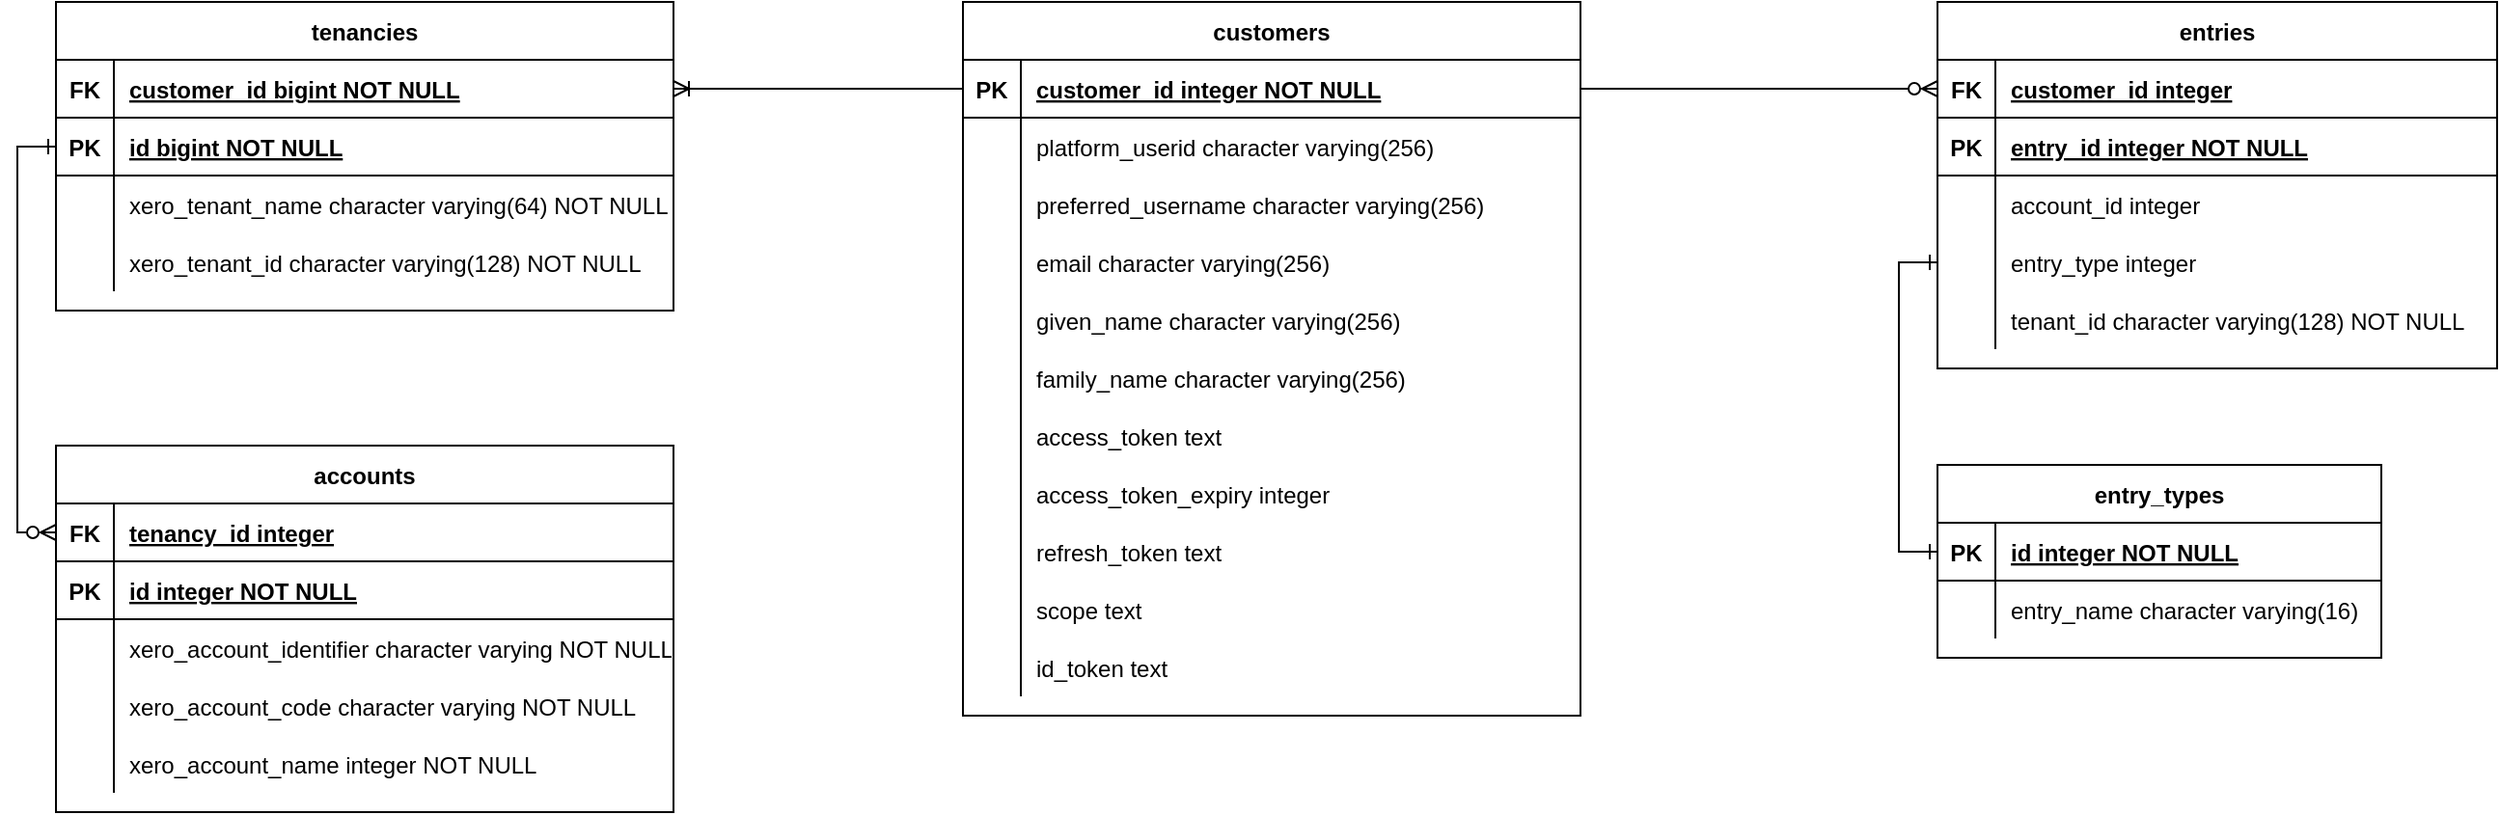 <mxfile version="17.1.3" type="github">
  <diagram id="R2lEEEUBdFMjLlhIrx00" name="Page-1">
    <mxGraphModel dx="3216" dy="1030" grid="1" gridSize="10" guides="1" tooltips="1" connect="1" arrows="1" fold="1" page="1" pageScale="1" pageWidth="850" pageHeight="1100" math="0" shadow="0" extFonts="Permanent Marker^https://fonts.googleapis.com/css?family=Permanent+Marker">
      <root>
        <mxCell id="0" />
        <mxCell id="1" parent="0" />
        <mxCell id="zJTIiP5J4JBJKM2NK6zx-117" value="accounts" style="shape=table;startSize=30;container=1;collapsible=1;childLayout=tableLayout;fixedRows=1;rowLines=0;fontStyle=1;align=center;resizeLast=1;" vertex="1" parent="1">
          <mxGeometry x="-840" y="310" width="320" height="190" as="geometry" />
        </mxCell>
        <mxCell id="zJTIiP5J4JBJKM2NK6zx-118" value="" style="shape=tableRow;horizontal=0;startSize=0;swimlaneHead=0;swimlaneBody=0;fillColor=none;collapsible=0;dropTarget=0;points=[[0,0.5],[1,0.5]];portConstraint=eastwest;top=0;left=0;right=0;bottom=1;" vertex="1" parent="zJTIiP5J4JBJKM2NK6zx-117">
          <mxGeometry y="30" width="320" height="30" as="geometry" />
        </mxCell>
        <mxCell id="zJTIiP5J4JBJKM2NK6zx-119" value="FK" style="shape=partialRectangle;overflow=hidden;connectable=0;fillColor=none;top=0;left=0;bottom=0;right=0;fontStyle=1;" vertex="1" parent="zJTIiP5J4JBJKM2NK6zx-118">
          <mxGeometry width="30" height="30" as="geometry">
            <mxRectangle width="30" height="30" as="alternateBounds" />
          </mxGeometry>
        </mxCell>
        <mxCell id="zJTIiP5J4JBJKM2NK6zx-120" value="tenancy_id integer" style="shape=partialRectangle;overflow=hidden;connectable=0;fillColor=none;align=left;top=0;left=0;bottom=0;right=0;spacingLeft=6;fontStyle=5;" vertex="1" parent="zJTIiP5J4JBJKM2NK6zx-118">
          <mxGeometry x="30" width="290" height="30" as="geometry">
            <mxRectangle width="290" height="30" as="alternateBounds" />
          </mxGeometry>
        </mxCell>
        <mxCell id="zJTIiP5J4JBJKM2NK6zx-121" value="" style="shape=tableRow;horizontal=0;startSize=0;swimlaneHead=0;swimlaneBody=0;fillColor=none;collapsible=0;dropTarget=0;points=[[0,0.5],[1,0.5]];portConstraint=eastwest;top=0;left=0;right=0;bottom=1;" vertex="1" parent="zJTIiP5J4JBJKM2NK6zx-117">
          <mxGeometry y="60" width="320" height="30" as="geometry" />
        </mxCell>
        <mxCell id="zJTIiP5J4JBJKM2NK6zx-122" value="PK" style="shape=partialRectangle;overflow=hidden;connectable=0;fillColor=none;top=0;left=0;bottom=0;right=0;fontStyle=1;" vertex="1" parent="zJTIiP5J4JBJKM2NK6zx-121">
          <mxGeometry width="30" height="30" as="geometry">
            <mxRectangle width="30" height="30" as="alternateBounds" />
          </mxGeometry>
        </mxCell>
        <mxCell id="zJTIiP5J4JBJKM2NK6zx-123" value="id integer NOT NULL" style="shape=partialRectangle;overflow=hidden;connectable=0;fillColor=none;align=left;top=0;left=0;bottom=0;right=0;spacingLeft=6;fontStyle=5;" vertex="1" parent="zJTIiP5J4JBJKM2NK6zx-121">
          <mxGeometry x="30" width="290" height="30" as="geometry">
            <mxRectangle width="290" height="30" as="alternateBounds" />
          </mxGeometry>
        </mxCell>
        <mxCell id="zJTIiP5J4JBJKM2NK6zx-124" value="" style="shape=tableRow;horizontal=0;startSize=0;swimlaneHead=0;swimlaneBody=0;fillColor=none;collapsible=0;dropTarget=0;points=[[0,0.5],[1,0.5]];portConstraint=eastwest;top=0;left=0;right=0;bottom=0;" vertex="1" parent="zJTIiP5J4JBJKM2NK6zx-117">
          <mxGeometry y="90" width="320" height="30" as="geometry" />
        </mxCell>
        <mxCell id="zJTIiP5J4JBJKM2NK6zx-125" value="" style="shape=partialRectangle;overflow=hidden;connectable=0;fillColor=none;top=0;left=0;bottom=0;right=0;" vertex="1" parent="zJTIiP5J4JBJKM2NK6zx-124">
          <mxGeometry width="30" height="30" as="geometry">
            <mxRectangle width="30" height="30" as="alternateBounds" />
          </mxGeometry>
        </mxCell>
        <mxCell id="zJTIiP5J4JBJKM2NK6zx-126" value="xero_account_identifier character varying NOT NULL" style="shape=partialRectangle;overflow=hidden;connectable=0;fillColor=none;align=left;top=0;left=0;bottom=0;right=0;spacingLeft=6;" vertex="1" parent="zJTIiP5J4JBJKM2NK6zx-124">
          <mxGeometry x="30" width="290" height="30" as="geometry">
            <mxRectangle width="290" height="30" as="alternateBounds" />
          </mxGeometry>
        </mxCell>
        <mxCell id="zJTIiP5J4JBJKM2NK6zx-127" value="" style="shape=tableRow;horizontal=0;startSize=0;swimlaneHead=0;swimlaneBody=0;fillColor=none;collapsible=0;dropTarget=0;points=[[0,0.5],[1,0.5]];portConstraint=eastwest;top=0;left=0;right=0;bottom=0;" vertex="1" parent="zJTIiP5J4JBJKM2NK6zx-117">
          <mxGeometry y="120" width="320" height="30" as="geometry" />
        </mxCell>
        <mxCell id="zJTIiP5J4JBJKM2NK6zx-128" value="" style="shape=partialRectangle;overflow=hidden;connectable=0;fillColor=none;top=0;left=0;bottom=0;right=0;" vertex="1" parent="zJTIiP5J4JBJKM2NK6zx-127">
          <mxGeometry width="30" height="30" as="geometry">
            <mxRectangle width="30" height="30" as="alternateBounds" />
          </mxGeometry>
        </mxCell>
        <mxCell id="zJTIiP5J4JBJKM2NK6zx-129" value="xero_account_code character varying NOT NULL" style="shape=partialRectangle;overflow=hidden;connectable=0;fillColor=none;align=left;top=0;left=0;bottom=0;right=0;spacingLeft=6;" vertex="1" parent="zJTIiP5J4JBJKM2NK6zx-127">
          <mxGeometry x="30" width="290" height="30" as="geometry">
            <mxRectangle width="290" height="30" as="alternateBounds" />
          </mxGeometry>
        </mxCell>
        <mxCell id="zJTIiP5J4JBJKM2NK6zx-130" value="" style="shape=tableRow;horizontal=0;startSize=0;swimlaneHead=0;swimlaneBody=0;fillColor=none;collapsible=0;dropTarget=0;points=[[0,0.5],[1,0.5]];portConstraint=eastwest;top=0;left=0;right=0;bottom=0;" vertex="1" parent="zJTIiP5J4JBJKM2NK6zx-117">
          <mxGeometry y="150" width="320" height="30" as="geometry" />
        </mxCell>
        <mxCell id="zJTIiP5J4JBJKM2NK6zx-131" value="" style="shape=partialRectangle;overflow=hidden;connectable=0;fillColor=none;top=0;left=0;bottom=0;right=0;" vertex="1" parent="zJTIiP5J4JBJKM2NK6zx-130">
          <mxGeometry width="30" height="30" as="geometry">
            <mxRectangle width="30" height="30" as="alternateBounds" />
          </mxGeometry>
        </mxCell>
        <mxCell id="zJTIiP5J4JBJKM2NK6zx-132" value="xero_account_name integer NOT NULL" style="shape=partialRectangle;overflow=hidden;connectable=0;fillColor=none;align=left;top=0;left=0;bottom=0;right=0;spacingLeft=6;" vertex="1" parent="zJTIiP5J4JBJKM2NK6zx-130">
          <mxGeometry x="30" width="290" height="30" as="geometry">
            <mxRectangle width="290" height="30" as="alternateBounds" />
          </mxGeometry>
        </mxCell>
        <mxCell id="zJTIiP5J4JBJKM2NK6zx-133" value="customers" style="shape=table;startSize=30;container=1;collapsible=1;childLayout=tableLayout;fixedRows=1;rowLines=0;fontStyle=1;align=center;resizeLast=1;" vertex="1" parent="1">
          <mxGeometry x="-370" y="80" width="320" height="370" as="geometry" />
        </mxCell>
        <mxCell id="zJTIiP5J4JBJKM2NK6zx-134" value="" style="shape=tableRow;horizontal=0;startSize=0;swimlaneHead=0;swimlaneBody=0;fillColor=none;collapsible=0;dropTarget=0;points=[[0,0.5],[1,0.5]];portConstraint=eastwest;top=0;left=0;right=0;bottom=1;" vertex="1" parent="zJTIiP5J4JBJKM2NK6zx-133">
          <mxGeometry y="30" width="320" height="30" as="geometry" />
        </mxCell>
        <mxCell id="zJTIiP5J4JBJKM2NK6zx-135" value="PK" style="shape=partialRectangle;overflow=hidden;connectable=0;fillColor=none;top=0;left=0;bottom=0;right=0;fontStyle=1;" vertex="1" parent="zJTIiP5J4JBJKM2NK6zx-134">
          <mxGeometry width="30" height="30" as="geometry">
            <mxRectangle width="30" height="30" as="alternateBounds" />
          </mxGeometry>
        </mxCell>
        <mxCell id="zJTIiP5J4JBJKM2NK6zx-136" value="customer_id integer NOT NULL" style="shape=partialRectangle;overflow=hidden;connectable=0;fillColor=none;align=left;top=0;left=0;bottom=0;right=0;spacingLeft=6;fontStyle=5;" vertex="1" parent="zJTIiP5J4JBJKM2NK6zx-134">
          <mxGeometry x="30" width="290" height="30" as="geometry">
            <mxRectangle width="290" height="30" as="alternateBounds" />
          </mxGeometry>
        </mxCell>
        <mxCell id="zJTIiP5J4JBJKM2NK6zx-137" value="" style="shape=tableRow;horizontal=0;startSize=0;swimlaneHead=0;swimlaneBody=0;fillColor=none;collapsible=0;dropTarget=0;points=[[0,0.5],[1,0.5]];portConstraint=eastwest;top=0;left=0;right=0;bottom=0;" vertex="1" parent="zJTIiP5J4JBJKM2NK6zx-133">
          <mxGeometry y="60" width="320" height="30" as="geometry" />
        </mxCell>
        <mxCell id="zJTIiP5J4JBJKM2NK6zx-138" value="" style="shape=partialRectangle;overflow=hidden;connectable=0;fillColor=none;top=0;left=0;bottom=0;right=0;" vertex="1" parent="zJTIiP5J4JBJKM2NK6zx-137">
          <mxGeometry width="30" height="30" as="geometry">
            <mxRectangle width="30" height="30" as="alternateBounds" />
          </mxGeometry>
        </mxCell>
        <mxCell id="zJTIiP5J4JBJKM2NK6zx-139" value="platform_userid character varying(256)" style="shape=partialRectangle;overflow=hidden;connectable=0;fillColor=none;align=left;top=0;left=0;bottom=0;right=0;spacingLeft=6;" vertex="1" parent="zJTIiP5J4JBJKM2NK6zx-137">
          <mxGeometry x="30" width="290" height="30" as="geometry">
            <mxRectangle width="290" height="30" as="alternateBounds" />
          </mxGeometry>
        </mxCell>
        <mxCell id="zJTIiP5J4JBJKM2NK6zx-140" value="" style="shape=tableRow;horizontal=0;startSize=0;swimlaneHead=0;swimlaneBody=0;fillColor=none;collapsible=0;dropTarget=0;points=[[0,0.5],[1,0.5]];portConstraint=eastwest;top=0;left=0;right=0;bottom=0;" vertex="1" parent="zJTIiP5J4JBJKM2NK6zx-133">
          <mxGeometry y="90" width="320" height="30" as="geometry" />
        </mxCell>
        <mxCell id="zJTIiP5J4JBJKM2NK6zx-141" value="" style="shape=partialRectangle;overflow=hidden;connectable=0;fillColor=none;top=0;left=0;bottom=0;right=0;" vertex="1" parent="zJTIiP5J4JBJKM2NK6zx-140">
          <mxGeometry width="30" height="30" as="geometry">
            <mxRectangle width="30" height="30" as="alternateBounds" />
          </mxGeometry>
        </mxCell>
        <mxCell id="zJTIiP5J4JBJKM2NK6zx-142" value="preferred_username character varying(256)" style="shape=partialRectangle;overflow=hidden;connectable=0;fillColor=none;align=left;top=0;left=0;bottom=0;right=0;spacingLeft=6;" vertex="1" parent="zJTIiP5J4JBJKM2NK6zx-140">
          <mxGeometry x="30" width="290" height="30" as="geometry">
            <mxRectangle width="290" height="30" as="alternateBounds" />
          </mxGeometry>
        </mxCell>
        <mxCell id="zJTIiP5J4JBJKM2NK6zx-143" value="" style="shape=tableRow;horizontal=0;startSize=0;swimlaneHead=0;swimlaneBody=0;fillColor=none;collapsible=0;dropTarget=0;points=[[0,0.5],[1,0.5]];portConstraint=eastwest;top=0;left=0;right=0;bottom=0;" vertex="1" parent="zJTIiP5J4JBJKM2NK6zx-133">
          <mxGeometry y="120" width="320" height="30" as="geometry" />
        </mxCell>
        <mxCell id="zJTIiP5J4JBJKM2NK6zx-144" value="" style="shape=partialRectangle;overflow=hidden;connectable=0;fillColor=none;top=0;left=0;bottom=0;right=0;" vertex="1" parent="zJTIiP5J4JBJKM2NK6zx-143">
          <mxGeometry width="30" height="30" as="geometry">
            <mxRectangle width="30" height="30" as="alternateBounds" />
          </mxGeometry>
        </mxCell>
        <mxCell id="zJTIiP5J4JBJKM2NK6zx-145" value="email character varying(256)" style="shape=partialRectangle;overflow=hidden;connectable=0;fillColor=none;align=left;top=0;left=0;bottom=0;right=0;spacingLeft=6;" vertex="1" parent="zJTIiP5J4JBJKM2NK6zx-143">
          <mxGeometry x="30" width="290" height="30" as="geometry">
            <mxRectangle width="290" height="30" as="alternateBounds" />
          </mxGeometry>
        </mxCell>
        <mxCell id="zJTIiP5J4JBJKM2NK6zx-146" value="" style="shape=tableRow;horizontal=0;startSize=0;swimlaneHead=0;swimlaneBody=0;fillColor=none;collapsible=0;dropTarget=0;points=[[0,0.5],[1,0.5]];portConstraint=eastwest;top=0;left=0;right=0;bottom=0;" vertex="1" parent="zJTIiP5J4JBJKM2NK6zx-133">
          <mxGeometry y="150" width="320" height="30" as="geometry" />
        </mxCell>
        <mxCell id="zJTIiP5J4JBJKM2NK6zx-147" value="" style="shape=partialRectangle;overflow=hidden;connectable=0;fillColor=none;top=0;left=0;bottom=0;right=0;" vertex="1" parent="zJTIiP5J4JBJKM2NK6zx-146">
          <mxGeometry width="30" height="30" as="geometry">
            <mxRectangle width="30" height="30" as="alternateBounds" />
          </mxGeometry>
        </mxCell>
        <mxCell id="zJTIiP5J4JBJKM2NK6zx-148" value="given_name character varying(256)" style="shape=partialRectangle;overflow=hidden;connectable=0;fillColor=none;align=left;top=0;left=0;bottom=0;right=0;spacingLeft=6;" vertex="1" parent="zJTIiP5J4JBJKM2NK6zx-146">
          <mxGeometry x="30" width="290" height="30" as="geometry">
            <mxRectangle width="290" height="30" as="alternateBounds" />
          </mxGeometry>
        </mxCell>
        <mxCell id="zJTIiP5J4JBJKM2NK6zx-149" value="" style="shape=tableRow;horizontal=0;startSize=0;swimlaneHead=0;swimlaneBody=0;fillColor=none;collapsible=0;dropTarget=0;points=[[0,0.5],[1,0.5]];portConstraint=eastwest;top=0;left=0;right=0;bottom=0;" vertex="1" parent="zJTIiP5J4JBJKM2NK6zx-133">
          <mxGeometry y="180" width="320" height="30" as="geometry" />
        </mxCell>
        <mxCell id="zJTIiP5J4JBJKM2NK6zx-150" value="" style="shape=partialRectangle;overflow=hidden;connectable=0;fillColor=none;top=0;left=0;bottom=0;right=0;" vertex="1" parent="zJTIiP5J4JBJKM2NK6zx-149">
          <mxGeometry width="30" height="30" as="geometry">
            <mxRectangle width="30" height="30" as="alternateBounds" />
          </mxGeometry>
        </mxCell>
        <mxCell id="zJTIiP5J4JBJKM2NK6zx-151" value="family_name character varying(256)" style="shape=partialRectangle;overflow=hidden;connectable=0;fillColor=none;align=left;top=0;left=0;bottom=0;right=0;spacingLeft=6;" vertex="1" parent="zJTIiP5J4JBJKM2NK6zx-149">
          <mxGeometry x="30" width="290" height="30" as="geometry">
            <mxRectangle width="290" height="30" as="alternateBounds" />
          </mxGeometry>
        </mxCell>
        <mxCell id="zJTIiP5J4JBJKM2NK6zx-152" value="" style="shape=tableRow;horizontal=0;startSize=0;swimlaneHead=0;swimlaneBody=0;fillColor=none;collapsible=0;dropTarget=0;points=[[0,0.5],[1,0.5]];portConstraint=eastwest;top=0;left=0;right=0;bottom=0;" vertex="1" parent="zJTIiP5J4JBJKM2NK6zx-133">
          <mxGeometry y="210" width="320" height="30" as="geometry" />
        </mxCell>
        <mxCell id="zJTIiP5J4JBJKM2NK6zx-153" value="" style="shape=partialRectangle;overflow=hidden;connectable=0;fillColor=none;top=0;left=0;bottom=0;right=0;" vertex="1" parent="zJTIiP5J4JBJKM2NK6zx-152">
          <mxGeometry width="30" height="30" as="geometry">
            <mxRectangle width="30" height="30" as="alternateBounds" />
          </mxGeometry>
        </mxCell>
        <mxCell id="zJTIiP5J4JBJKM2NK6zx-154" value="access_token text" style="shape=partialRectangle;overflow=hidden;connectable=0;fillColor=none;align=left;top=0;left=0;bottom=0;right=0;spacingLeft=6;" vertex="1" parent="zJTIiP5J4JBJKM2NK6zx-152">
          <mxGeometry x="30" width="290" height="30" as="geometry">
            <mxRectangle width="290" height="30" as="alternateBounds" />
          </mxGeometry>
        </mxCell>
        <mxCell id="zJTIiP5J4JBJKM2NK6zx-155" value="" style="shape=tableRow;horizontal=0;startSize=0;swimlaneHead=0;swimlaneBody=0;fillColor=none;collapsible=0;dropTarget=0;points=[[0,0.5],[1,0.5]];portConstraint=eastwest;top=0;left=0;right=0;bottom=0;" vertex="1" parent="zJTIiP5J4JBJKM2NK6zx-133">
          <mxGeometry y="240" width="320" height="30" as="geometry" />
        </mxCell>
        <mxCell id="zJTIiP5J4JBJKM2NK6zx-156" value="" style="shape=partialRectangle;overflow=hidden;connectable=0;fillColor=none;top=0;left=0;bottom=0;right=0;" vertex="1" parent="zJTIiP5J4JBJKM2NK6zx-155">
          <mxGeometry width="30" height="30" as="geometry">
            <mxRectangle width="30" height="30" as="alternateBounds" />
          </mxGeometry>
        </mxCell>
        <mxCell id="zJTIiP5J4JBJKM2NK6zx-157" value="access_token_expiry integer" style="shape=partialRectangle;overflow=hidden;connectable=0;fillColor=none;align=left;top=0;left=0;bottom=0;right=0;spacingLeft=6;" vertex="1" parent="zJTIiP5J4JBJKM2NK6zx-155">
          <mxGeometry x="30" width="290" height="30" as="geometry">
            <mxRectangle width="290" height="30" as="alternateBounds" />
          </mxGeometry>
        </mxCell>
        <mxCell id="zJTIiP5J4JBJKM2NK6zx-158" value="" style="shape=tableRow;horizontal=0;startSize=0;swimlaneHead=0;swimlaneBody=0;fillColor=none;collapsible=0;dropTarget=0;points=[[0,0.5],[1,0.5]];portConstraint=eastwest;top=0;left=0;right=0;bottom=0;" vertex="1" parent="zJTIiP5J4JBJKM2NK6zx-133">
          <mxGeometry y="270" width="320" height="30" as="geometry" />
        </mxCell>
        <mxCell id="zJTIiP5J4JBJKM2NK6zx-159" value="" style="shape=partialRectangle;overflow=hidden;connectable=0;fillColor=none;top=0;left=0;bottom=0;right=0;" vertex="1" parent="zJTIiP5J4JBJKM2NK6zx-158">
          <mxGeometry width="30" height="30" as="geometry">
            <mxRectangle width="30" height="30" as="alternateBounds" />
          </mxGeometry>
        </mxCell>
        <mxCell id="zJTIiP5J4JBJKM2NK6zx-160" value="refresh_token text" style="shape=partialRectangle;overflow=hidden;connectable=0;fillColor=none;align=left;top=0;left=0;bottom=0;right=0;spacingLeft=6;" vertex="1" parent="zJTIiP5J4JBJKM2NK6zx-158">
          <mxGeometry x="30" width="290" height="30" as="geometry">
            <mxRectangle width="290" height="30" as="alternateBounds" />
          </mxGeometry>
        </mxCell>
        <mxCell id="zJTIiP5J4JBJKM2NK6zx-161" value="" style="shape=tableRow;horizontal=0;startSize=0;swimlaneHead=0;swimlaneBody=0;fillColor=none;collapsible=0;dropTarget=0;points=[[0,0.5],[1,0.5]];portConstraint=eastwest;top=0;left=0;right=0;bottom=0;" vertex="1" parent="zJTIiP5J4JBJKM2NK6zx-133">
          <mxGeometry y="300" width="320" height="30" as="geometry" />
        </mxCell>
        <mxCell id="zJTIiP5J4JBJKM2NK6zx-162" value="" style="shape=partialRectangle;overflow=hidden;connectable=0;fillColor=none;top=0;left=0;bottom=0;right=0;" vertex="1" parent="zJTIiP5J4JBJKM2NK6zx-161">
          <mxGeometry width="30" height="30" as="geometry">
            <mxRectangle width="30" height="30" as="alternateBounds" />
          </mxGeometry>
        </mxCell>
        <mxCell id="zJTIiP5J4JBJKM2NK6zx-163" value="scope text" style="shape=partialRectangle;overflow=hidden;connectable=0;fillColor=none;align=left;top=0;left=0;bottom=0;right=0;spacingLeft=6;" vertex="1" parent="zJTIiP5J4JBJKM2NK6zx-161">
          <mxGeometry x="30" width="290" height="30" as="geometry">
            <mxRectangle width="290" height="30" as="alternateBounds" />
          </mxGeometry>
        </mxCell>
        <mxCell id="zJTIiP5J4JBJKM2NK6zx-164" value="" style="shape=tableRow;horizontal=0;startSize=0;swimlaneHead=0;swimlaneBody=0;fillColor=none;collapsible=0;dropTarget=0;points=[[0,0.5],[1,0.5]];portConstraint=eastwest;top=0;left=0;right=0;bottom=0;" vertex="1" parent="zJTIiP5J4JBJKM2NK6zx-133">
          <mxGeometry y="330" width="320" height="30" as="geometry" />
        </mxCell>
        <mxCell id="zJTIiP5J4JBJKM2NK6zx-165" value="" style="shape=partialRectangle;overflow=hidden;connectable=0;fillColor=none;top=0;left=0;bottom=0;right=0;" vertex="1" parent="zJTIiP5J4JBJKM2NK6zx-164">
          <mxGeometry width="30" height="30" as="geometry">
            <mxRectangle width="30" height="30" as="alternateBounds" />
          </mxGeometry>
        </mxCell>
        <mxCell id="zJTIiP5J4JBJKM2NK6zx-166" value="id_token text" style="shape=partialRectangle;overflow=hidden;connectable=0;fillColor=none;align=left;top=0;left=0;bottom=0;right=0;spacingLeft=6;" vertex="1" parent="zJTIiP5J4JBJKM2NK6zx-164">
          <mxGeometry x="30" width="290" height="30" as="geometry">
            <mxRectangle width="290" height="30" as="alternateBounds" />
          </mxGeometry>
        </mxCell>
        <mxCell id="zJTIiP5J4JBJKM2NK6zx-167" value="entries" style="shape=table;startSize=30;container=1;collapsible=1;childLayout=tableLayout;fixedRows=1;rowLines=0;fontStyle=1;align=center;resizeLast=1;" vertex="1" parent="1">
          <mxGeometry x="135" y="80" width="290" height="190" as="geometry" />
        </mxCell>
        <mxCell id="zJTIiP5J4JBJKM2NK6zx-168" value="" style="shape=tableRow;horizontal=0;startSize=0;swimlaneHead=0;swimlaneBody=0;fillColor=none;collapsible=0;dropTarget=0;points=[[0,0.5],[1,0.5]];portConstraint=eastwest;top=0;left=0;right=0;bottom=1;" vertex="1" parent="zJTIiP5J4JBJKM2NK6zx-167">
          <mxGeometry y="30" width="290" height="30" as="geometry" />
        </mxCell>
        <mxCell id="zJTIiP5J4JBJKM2NK6zx-169" value="FK" style="shape=partialRectangle;overflow=hidden;connectable=0;fillColor=none;top=0;left=0;bottom=0;right=0;fontStyle=1;" vertex="1" parent="zJTIiP5J4JBJKM2NK6zx-168">
          <mxGeometry width="30" height="30" as="geometry">
            <mxRectangle width="30" height="30" as="alternateBounds" />
          </mxGeometry>
        </mxCell>
        <mxCell id="zJTIiP5J4JBJKM2NK6zx-170" value="customer_id integer" style="shape=partialRectangle;overflow=hidden;connectable=0;fillColor=none;align=left;top=0;left=0;bottom=0;right=0;spacingLeft=6;fontStyle=5;" vertex="1" parent="zJTIiP5J4JBJKM2NK6zx-168">
          <mxGeometry x="30" width="260" height="30" as="geometry">
            <mxRectangle width="260" height="30" as="alternateBounds" />
          </mxGeometry>
        </mxCell>
        <mxCell id="zJTIiP5J4JBJKM2NK6zx-171" value="" style="shape=tableRow;horizontal=0;startSize=0;swimlaneHead=0;swimlaneBody=0;fillColor=none;collapsible=0;dropTarget=0;points=[[0,0.5],[1,0.5]];portConstraint=eastwest;top=0;left=0;right=0;bottom=1;" vertex="1" parent="zJTIiP5J4JBJKM2NK6zx-167">
          <mxGeometry y="60" width="290" height="30" as="geometry" />
        </mxCell>
        <mxCell id="zJTIiP5J4JBJKM2NK6zx-172" value="PK" style="shape=partialRectangle;overflow=hidden;connectable=0;fillColor=none;top=0;left=0;bottom=0;right=0;fontStyle=1;" vertex="1" parent="zJTIiP5J4JBJKM2NK6zx-171">
          <mxGeometry width="30" height="30" as="geometry">
            <mxRectangle width="30" height="30" as="alternateBounds" />
          </mxGeometry>
        </mxCell>
        <mxCell id="zJTIiP5J4JBJKM2NK6zx-173" value="entry_id integer NOT NULL" style="shape=partialRectangle;overflow=hidden;connectable=0;fillColor=none;align=left;top=0;left=0;bottom=0;right=0;spacingLeft=6;fontStyle=5;" vertex="1" parent="zJTIiP5J4JBJKM2NK6zx-171">
          <mxGeometry x="30" width="260" height="30" as="geometry">
            <mxRectangle width="260" height="30" as="alternateBounds" />
          </mxGeometry>
        </mxCell>
        <mxCell id="zJTIiP5J4JBJKM2NK6zx-174" value="" style="shape=tableRow;horizontal=0;startSize=0;swimlaneHead=0;swimlaneBody=0;fillColor=none;collapsible=0;dropTarget=0;points=[[0,0.5],[1,0.5]];portConstraint=eastwest;top=0;left=0;right=0;bottom=0;" vertex="1" parent="zJTIiP5J4JBJKM2NK6zx-167">
          <mxGeometry y="90" width="290" height="30" as="geometry" />
        </mxCell>
        <mxCell id="zJTIiP5J4JBJKM2NK6zx-175" value="" style="shape=partialRectangle;overflow=hidden;connectable=0;fillColor=none;top=0;left=0;bottom=0;right=0;" vertex="1" parent="zJTIiP5J4JBJKM2NK6zx-174">
          <mxGeometry width="30" height="30" as="geometry">
            <mxRectangle width="30" height="30" as="alternateBounds" />
          </mxGeometry>
        </mxCell>
        <mxCell id="zJTIiP5J4JBJKM2NK6zx-176" value="account_id integer" style="shape=partialRectangle;overflow=hidden;connectable=0;fillColor=none;align=left;top=0;left=0;bottom=0;right=0;spacingLeft=6;" vertex="1" parent="zJTIiP5J4JBJKM2NK6zx-174">
          <mxGeometry x="30" width="260" height="30" as="geometry">
            <mxRectangle width="260" height="30" as="alternateBounds" />
          </mxGeometry>
        </mxCell>
        <mxCell id="zJTIiP5J4JBJKM2NK6zx-177" value="" style="shape=tableRow;horizontal=0;startSize=0;swimlaneHead=0;swimlaneBody=0;fillColor=none;collapsible=0;dropTarget=0;points=[[0,0.5],[1,0.5]];portConstraint=eastwest;top=0;left=0;right=0;bottom=0;" vertex="1" parent="zJTIiP5J4JBJKM2NK6zx-167">
          <mxGeometry y="120" width="290" height="30" as="geometry" />
        </mxCell>
        <mxCell id="zJTIiP5J4JBJKM2NK6zx-178" value="" style="shape=partialRectangle;overflow=hidden;connectable=0;fillColor=none;top=0;left=0;bottom=0;right=0;" vertex="1" parent="zJTIiP5J4JBJKM2NK6zx-177">
          <mxGeometry width="30" height="30" as="geometry">
            <mxRectangle width="30" height="30" as="alternateBounds" />
          </mxGeometry>
        </mxCell>
        <mxCell id="zJTIiP5J4JBJKM2NK6zx-179" value="entry_type integer" style="shape=partialRectangle;overflow=hidden;connectable=0;fillColor=none;align=left;top=0;left=0;bottom=0;right=0;spacingLeft=6;" vertex="1" parent="zJTIiP5J4JBJKM2NK6zx-177">
          <mxGeometry x="30" width="260" height="30" as="geometry">
            <mxRectangle width="260" height="30" as="alternateBounds" />
          </mxGeometry>
        </mxCell>
        <mxCell id="zJTIiP5J4JBJKM2NK6zx-180" value="" style="shape=tableRow;horizontal=0;startSize=0;swimlaneHead=0;swimlaneBody=0;fillColor=none;collapsible=0;dropTarget=0;points=[[0,0.5],[1,0.5]];portConstraint=eastwest;top=0;left=0;right=0;bottom=0;" vertex="1" parent="zJTIiP5J4JBJKM2NK6zx-167">
          <mxGeometry y="150" width="290" height="30" as="geometry" />
        </mxCell>
        <mxCell id="zJTIiP5J4JBJKM2NK6zx-181" value="" style="shape=partialRectangle;overflow=hidden;connectable=0;fillColor=none;top=0;left=0;bottom=0;right=0;" vertex="1" parent="zJTIiP5J4JBJKM2NK6zx-180">
          <mxGeometry width="30" height="30" as="geometry">
            <mxRectangle width="30" height="30" as="alternateBounds" />
          </mxGeometry>
        </mxCell>
        <mxCell id="zJTIiP5J4JBJKM2NK6zx-182" value="tenant_id character varying(128) NOT NULL" style="shape=partialRectangle;overflow=hidden;connectable=0;fillColor=none;align=left;top=0;left=0;bottom=0;right=0;spacingLeft=6;" vertex="1" parent="zJTIiP5J4JBJKM2NK6zx-180">
          <mxGeometry x="30" width="260" height="30" as="geometry">
            <mxRectangle width="260" height="30" as="alternateBounds" />
          </mxGeometry>
        </mxCell>
        <mxCell id="zJTIiP5J4JBJKM2NK6zx-183" value="entry_types" style="shape=table;startSize=30;container=1;collapsible=1;childLayout=tableLayout;fixedRows=1;rowLines=0;fontStyle=1;align=center;resizeLast=1;" vertex="1" parent="1">
          <mxGeometry x="135" y="320" width="230" height="100" as="geometry" />
        </mxCell>
        <mxCell id="zJTIiP5J4JBJKM2NK6zx-184" value="" style="shape=tableRow;horizontal=0;startSize=0;swimlaneHead=0;swimlaneBody=0;fillColor=none;collapsible=0;dropTarget=0;points=[[0,0.5],[1,0.5]];portConstraint=eastwest;top=0;left=0;right=0;bottom=1;" vertex="1" parent="zJTIiP5J4JBJKM2NK6zx-183">
          <mxGeometry y="30" width="230" height="30" as="geometry" />
        </mxCell>
        <mxCell id="zJTIiP5J4JBJKM2NK6zx-185" value="PK" style="shape=partialRectangle;overflow=hidden;connectable=0;fillColor=none;top=0;left=0;bottom=0;right=0;fontStyle=1;" vertex="1" parent="zJTIiP5J4JBJKM2NK6zx-184">
          <mxGeometry width="30" height="30" as="geometry">
            <mxRectangle width="30" height="30" as="alternateBounds" />
          </mxGeometry>
        </mxCell>
        <mxCell id="zJTIiP5J4JBJKM2NK6zx-186" value="id integer NOT NULL" style="shape=partialRectangle;overflow=hidden;connectable=0;fillColor=none;align=left;top=0;left=0;bottom=0;right=0;spacingLeft=6;fontStyle=5;" vertex="1" parent="zJTIiP5J4JBJKM2NK6zx-184">
          <mxGeometry x="30" width="200" height="30" as="geometry">
            <mxRectangle width="200" height="30" as="alternateBounds" />
          </mxGeometry>
        </mxCell>
        <mxCell id="zJTIiP5J4JBJKM2NK6zx-187" value="" style="shape=tableRow;horizontal=0;startSize=0;swimlaneHead=0;swimlaneBody=0;fillColor=none;collapsible=0;dropTarget=0;points=[[0,0.5],[1,0.5]];portConstraint=eastwest;top=0;left=0;right=0;bottom=0;" vertex="1" parent="zJTIiP5J4JBJKM2NK6zx-183">
          <mxGeometry y="60" width="230" height="30" as="geometry" />
        </mxCell>
        <mxCell id="zJTIiP5J4JBJKM2NK6zx-188" value="" style="shape=partialRectangle;overflow=hidden;connectable=0;fillColor=none;top=0;left=0;bottom=0;right=0;" vertex="1" parent="zJTIiP5J4JBJKM2NK6zx-187">
          <mxGeometry width="30" height="30" as="geometry">
            <mxRectangle width="30" height="30" as="alternateBounds" />
          </mxGeometry>
        </mxCell>
        <mxCell id="zJTIiP5J4JBJKM2NK6zx-189" value="entry_name character varying(16)" style="shape=partialRectangle;overflow=hidden;connectable=0;fillColor=none;align=left;top=0;left=0;bottom=0;right=0;spacingLeft=6;" vertex="1" parent="zJTIiP5J4JBJKM2NK6zx-187">
          <mxGeometry x="30" width="200" height="30" as="geometry">
            <mxRectangle width="200" height="30" as="alternateBounds" />
          </mxGeometry>
        </mxCell>
        <mxCell id="zJTIiP5J4JBJKM2NK6zx-190" value="tenancies" style="shape=table;startSize=30;container=1;collapsible=1;childLayout=tableLayout;fixedRows=1;rowLines=0;fontStyle=1;align=center;resizeLast=1;" vertex="1" parent="1">
          <mxGeometry x="-840" y="80" width="320" height="160" as="geometry" />
        </mxCell>
        <mxCell id="zJTIiP5J4JBJKM2NK6zx-191" value="" style="shape=tableRow;horizontal=0;startSize=0;swimlaneHead=0;swimlaneBody=0;fillColor=none;collapsible=0;dropTarget=0;points=[[0,0.5],[1,0.5]];portConstraint=eastwest;top=0;left=0;right=0;bottom=1;" vertex="1" parent="zJTIiP5J4JBJKM2NK6zx-190">
          <mxGeometry y="30" width="320" height="30" as="geometry" />
        </mxCell>
        <mxCell id="zJTIiP5J4JBJKM2NK6zx-192" value="FK" style="shape=partialRectangle;overflow=hidden;connectable=0;fillColor=none;top=0;left=0;bottom=0;right=0;fontStyle=1;" vertex="1" parent="zJTIiP5J4JBJKM2NK6zx-191">
          <mxGeometry width="30" height="30" as="geometry">
            <mxRectangle width="30" height="30" as="alternateBounds" />
          </mxGeometry>
        </mxCell>
        <mxCell id="zJTIiP5J4JBJKM2NK6zx-193" value="customer_id bigint NOT NULL" style="shape=partialRectangle;overflow=hidden;connectable=0;fillColor=none;align=left;top=0;left=0;bottom=0;right=0;spacingLeft=6;fontStyle=5;" vertex="1" parent="zJTIiP5J4JBJKM2NK6zx-191">
          <mxGeometry x="30" width="290" height="30" as="geometry">
            <mxRectangle width="290" height="30" as="alternateBounds" />
          </mxGeometry>
        </mxCell>
        <mxCell id="zJTIiP5J4JBJKM2NK6zx-194" value="" style="shape=tableRow;horizontal=0;startSize=0;swimlaneHead=0;swimlaneBody=0;fillColor=none;collapsible=0;dropTarget=0;points=[[0,0.5],[1,0.5]];portConstraint=eastwest;top=0;left=0;right=0;bottom=1;" vertex="1" parent="zJTIiP5J4JBJKM2NK6zx-190">
          <mxGeometry y="60" width="320" height="30" as="geometry" />
        </mxCell>
        <mxCell id="zJTIiP5J4JBJKM2NK6zx-195" value="PK" style="shape=partialRectangle;overflow=hidden;connectable=0;fillColor=none;top=0;left=0;bottom=0;right=0;fontStyle=1;" vertex="1" parent="zJTIiP5J4JBJKM2NK6zx-194">
          <mxGeometry width="30" height="30" as="geometry">
            <mxRectangle width="30" height="30" as="alternateBounds" />
          </mxGeometry>
        </mxCell>
        <mxCell id="zJTIiP5J4JBJKM2NK6zx-196" value="id bigint NOT NULL" style="shape=partialRectangle;overflow=hidden;connectable=0;fillColor=none;align=left;top=0;left=0;bottom=0;right=0;spacingLeft=6;fontStyle=5;" vertex="1" parent="zJTIiP5J4JBJKM2NK6zx-194">
          <mxGeometry x="30" width="290" height="30" as="geometry">
            <mxRectangle width="290" height="30" as="alternateBounds" />
          </mxGeometry>
        </mxCell>
        <mxCell id="zJTIiP5J4JBJKM2NK6zx-197" value="" style="shape=tableRow;horizontal=0;startSize=0;swimlaneHead=0;swimlaneBody=0;fillColor=none;collapsible=0;dropTarget=0;points=[[0,0.5],[1,0.5]];portConstraint=eastwest;top=0;left=0;right=0;bottom=0;" vertex="1" parent="zJTIiP5J4JBJKM2NK6zx-190">
          <mxGeometry y="90" width="320" height="30" as="geometry" />
        </mxCell>
        <mxCell id="zJTIiP5J4JBJKM2NK6zx-198" value="" style="shape=partialRectangle;overflow=hidden;connectable=0;fillColor=none;top=0;left=0;bottom=0;right=0;" vertex="1" parent="zJTIiP5J4JBJKM2NK6zx-197">
          <mxGeometry width="30" height="30" as="geometry">
            <mxRectangle width="30" height="30" as="alternateBounds" />
          </mxGeometry>
        </mxCell>
        <mxCell id="zJTIiP5J4JBJKM2NK6zx-199" value="xero_tenant_name character varying(64) NOT NULL" style="shape=partialRectangle;overflow=hidden;connectable=0;fillColor=none;align=left;top=0;left=0;bottom=0;right=0;spacingLeft=6;" vertex="1" parent="zJTIiP5J4JBJKM2NK6zx-197">
          <mxGeometry x="30" width="290" height="30" as="geometry">
            <mxRectangle width="290" height="30" as="alternateBounds" />
          </mxGeometry>
        </mxCell>
        <mxCell id="zJTIiP5J4JBJKM2NK6zx-200" value="" style="shape=tableRow;horizontal=0;startSize=0;swimlaneHead=0;swimlaneBody=0;fillColor=none;collapsible=0;dropTarget=0;points=[[0,0.5],[1,0.5]];portConstraint=eastwest;top=0;left=0;right=0;bottom=0;" vertex="1" parent="zJTIiP5J4JBJKM2NK6zx-190">
          <mxGeometry y="120" width="320" height="30" as="geometry" />
        </mxCell>
        <mxCell id="zJTIiP5J4JBJKM2NK6zx-201" value="" style="shape=partialRectangle;overflow=hidden;connectable=0;fillColor=none;top=0;left=0;bottom=0;right=0;" vertex="1" parent="zJTIiP5J4JBJKM2NK6zx-200">
          <mxGeometry width="30" height="30" as="geometry">
            <mxRectangle width="30" height="30" as="alternateBounds" />
          </mxGeometry>
        </mxCell>
        <mxCell id="zJTIiP5J4JBJKM2NK6zx-202" value="xero_tenant_id character varying(128) NOT NULL" style="shape=partialRectangle;overflow=hidden;connectable=0;fillColor=none;align=left;top=0;left=0;bottom=0;right=0;spacingLeft=6;" vertex="1" parent="zJTIiP5J4JBJKM2NK6zx-200">
          <mxGeometry x="30" width="290" height="30" as="geometry">
            <mxRectangle width="290" height="30" as="alternateBounds" />
          </mxGeometry>
        </mxCell>
        <mxCell id="zJTIiP5J4JBJKM2NK6zx-209" style="edgeStyle=orthogonalEdgeStyle;rounded=0;orthogonalLoop=1;jettySize=auto;html=1;endArrow=ERzeroToMany;endFill=0;" edge="1" parent="1" source="zJTIiP5J4JBJKM2NK6zx-134" target="zJTIiP5J4JBJKM2NK6zx-168">
          <mxGeometry relative="1" as="geometry" />
        </mxCell>
        <mxCell id="zJTIiP5J4JBJKM2NK6zx-211" style="edgeStyle=orthogonalEdgeStyle;rounded=0;orthogonalLoop=1;jettySize=auto;html=1;entryX=0;entryY=0.5;entryDx=0;entryDy=0;endArrow=none;endFill=0;startArrow=ERoneToMany;startFill=0;" edge="1" parent="1" source="zJTIiP5J4JBJKM2NK6zx-191" target="zJTIiP5J4JBJKM2NK6zx-134">
          <mxGeometry relative="1" as="geometry" />
        </mxCell>
        <mxCell id="zJTIiP5J4JBJKM2NK6zx-212" style="edgeStyle=orthogonalEdgeStyle;rounded=0;orthogonalLoop=1;jettySize=auto;html=1;entryX=0;entryY=0.5;entryDx=0;entryDy=0;startArrow=ERone;startFill=0;endArrow=ERone;endFill=0;" edge="1" parent="1" source="zJTIiP5J4JBJKM2NK6zx-177" target="zJTIiP5J4JBJKM2NK6zx-184">
          <mxGeometry relative="1" as="geometry" />
        </mxCell>
        <mxCell id="zJTIiP5J4JBJKM2NK6zx-214" style="edgeStyle=orthogonalEdgeStyle;rounded=0;orthogonalLoop=1;jettySize=auto;html=1;entryX=0;entryY=0.5;entryDx=0;entryDy=0;startArrow=ERone;startFill=0;endArrow=ERzeroToMany;endFill=0;" edge="1" parent="1" source="zJTIiP5J4JBJKM2NK6zx-194" target="zJTIiP5J4JBJKM2NK6zx-118">
          <mxGeometry relative="1" as="geometry" />
        </mxCell>
      </root>
    </mxGraphModel>
  </diagram>
</mxfile>
